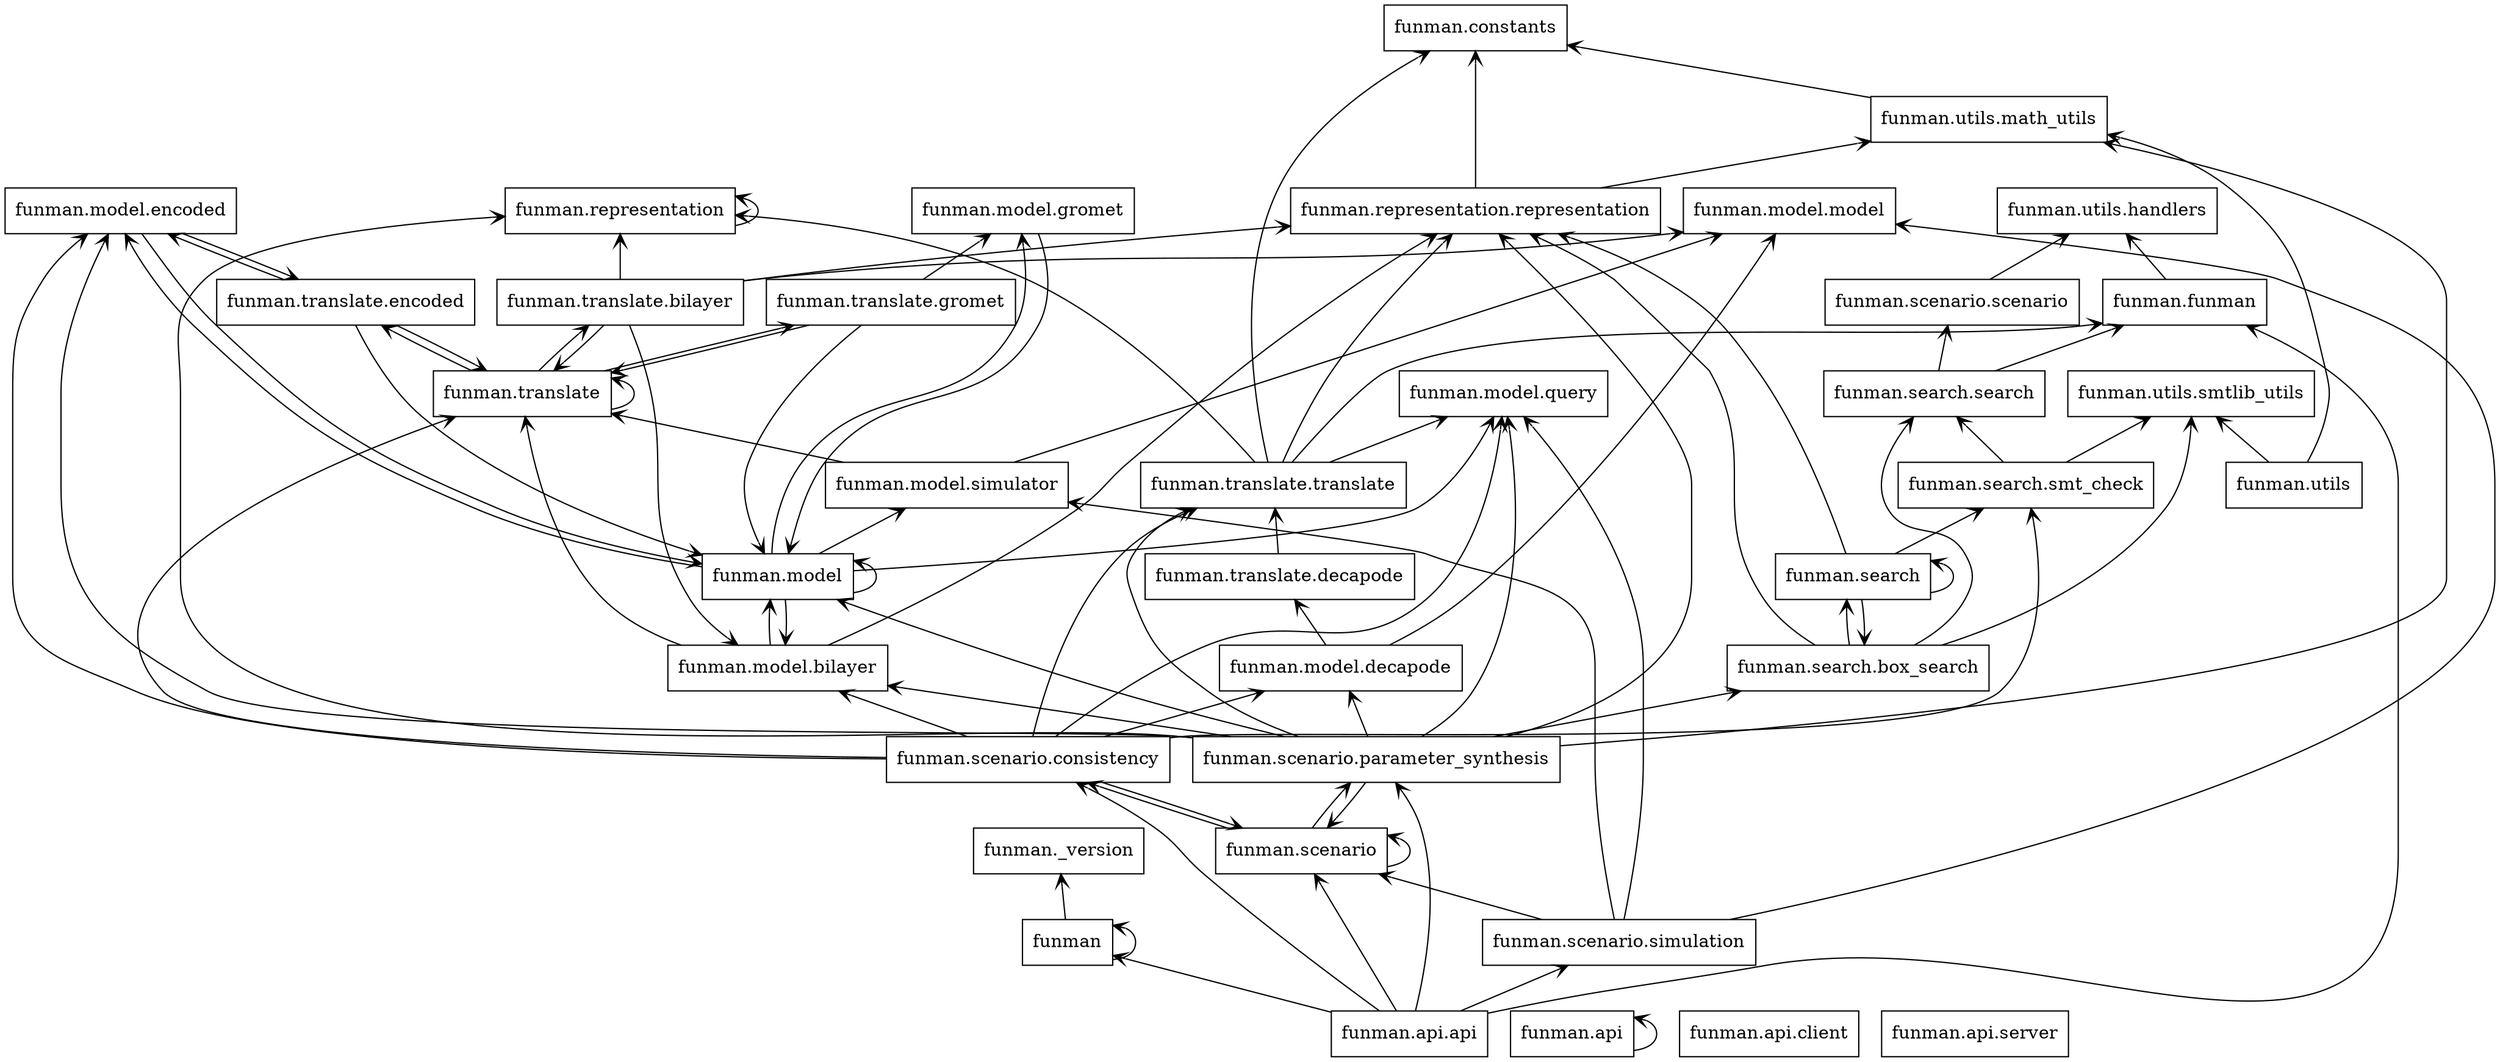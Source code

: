 digraph "packages" {
rankdir=BT
charset="utf-8"
"funman" [color="black", label=<funman>, shape="box", style="solid"];
"funman._version" [color="black", label=<funman._version>, shape="box", style="solid"];
"funman.api" [color="black", label=<funman.api>, shape="box", style="solid"];
"funman.api.api" [color="black", label=<funman.api.api>, shape="box", style="solid"];
"funman.api.client" [color="black", label=<funman.api.client>, shape="box", style="solid"];
"funman.api.server" [color="black", label=<funman.api.server>, shape="box", style="solid"];
"funman.constants" [color="black", label=<funman.constants>, shape="box", style="solid"];
"funman.funman" [color="black", label=<funman.funman>, shape="box", style="solid"];
"funman.model" [color="black", label=<funman.model>, shape="box", style="solid"];
"funman.model.bilayer" [color="black", label=<funman.model.bilayer>, shape="box", style="solid"];
"funman.model.decapode" [color="black", label=<funman.model.decapode>, shape="box", style="solid"];
"funman.model.encoded" [color="black", label=<funman.model.encoded>, shape="box", style="solid"];
"funman.model.gromet" [color="black", label=<funman.model.gromet>, shape="box", style="solid"];
"funman.model.model" [color="black", label=<funman.model.model>, shape="box", style="solid"];
"funman.model.query" [color="black", label=<funman.model.query>, shape="box", style="solid"];
"funman.model.simulator" [color="black", label=<funman.model.simulator>, shape="box", style="solid"];
"funman.representation" [color="black", label=<funman.representation>, shape="box", style="solid"];
"funman.representation.representation" [color="black", label=<funman.representation.representation>, shape="box", style="solid"];
"funman.scenario" [color="black", label=<funman.scenario>, shape="box", style="solid"];
"funman.scenario.consistency" [color="black", label=<funman.scenario.consistency>, shape="box", style="solid"];
"funman.scenario.parameter_synthesis" [color="black", label=<funman.scenario.parameter_synthesis>, shape="box", style="solid"];
"funman.scenario.scenario" [color="black", label=<funman.scenario.scenario>, shape="box", style="solid"];
"funman.scenario.simulation" [color="black", label=<funman.scenario.simulation>, shape="box", style="solid"];
"funman.search" [color="black", label=<funman.search>, shape="box", style="solid"];
"funman.search.box_search" [color="black", label=<funman.search.box_search>, shape="box", style="solid"];
"funman.search.search" [color="black", label=<funman.search.search>, shape="box", style="solid"];
"funman.search.smt_check" [color="black", label=<funman.search.smt_check>, shape="box", style="solid"];
"funman.translate" [color="black", label=<funman.translate>, shape="box", style="solid"];
"funman.translate.bilayer" [color="black", label=<funman.translate.bilayer>, shape="box", style="solid"];
"funman.translate.decapode" [color="black", label=<funman.translate.decapode>, shape="box", style="solid"];
"funman.translate.encoded" [color="black", label=<funman.translate.encoded>, shape="box", style="solid"];
"funman.translate.gromet" [color="black", label=<funman.translate.gromet>, shape="box", style="solid"];
"funman.translate.translate" [color="black", label=<funman.translate.translate>, shape="box", style="solid"];
"funman.utils" [color="black", label=<funman.utils>, shape="box", style="solid"];
"funman.utils.handlers" [color="black", label=<funman.utils.handlers>, shape="box", style="solid"];
"funman.utils.math_utils" [color="black", label=<funman.utils.math_utils>, shape="box", style="solid"];
"funman.utils.smtlib_utils" [color="black", label=<funman.utils.smtlib_utils>, shape="box", style="solid"];
"funman" -> "funman" [arrowhead="open", arrowtail="none"];
"funman" -> "funman._version" [arrowhead="open", arrowtail="none"];
"funman.api" -> "funman.api" [arrowhead="open", arrowtail="none"];
"funman.api.api" -> "funman" [arrowhead="open", arrowtail="none"];
"funman.api.api" -> "funman.funman" [arrowhead="open", arrowtail="none"];
"funman.api.api" -> "funman.scenario" [arrowhead="open", arrowtail="none"];
"funman.api.api" -> "funman.scenario.consistency" [arrowhead="open", arrowtail="none"];
"funman.api.api" -> "funman.scenario.parameter_synthesis" [arrowhead="open", arrowtail="none"];
"funman.api.api" -> "funman.scenario.simulation" [arrowhead="open", arrowtail="none"];
"funman.funman" -> "funman.utils.handlers" [arrowhead="open", arrowtail="none"];
"funman.model" -> "funman.model" [arrowhead="open", arrowtail="none"];
"funman.model" -> "funman.model.bilayer" [arrowhead="open", arrowtail="none"];
"funman.model" -> "funman.model.encoded" [arrowhead="open", arrowtail="none"];
"funman.model" -> "funman.model.gromet" [arrowhead="open", arrowtail="none"];
"funman.model" -> "funman.model.query" [arrowhead="open", arrowtail="none"];
"funman.model" -> "funman.model.simulator" [arrowhead="open", arrowtail="none"];
"funman.model.bilayer" -> "funman.model" [arrowhead="open", arrowtail="none"];
"funman.model.bilayer" -> "funman.representation.representation" [arrowhead="open", arrowtail="none"];
"funman.model.bilayer" -> "funman.translate" [arrowhead="open", arrowtail="none"];
"funman.model.decapode" -> "funman.model.model" [arrowhead="open", arrowtail="none"];
"funman.model.decapode" -> "funman.translate.decapode" [arrowhead="open", arrowtail="none"];
"funman.model.encoded" -> "funman.model" [arrowhead="open", arrowtail="none"];
"funman.model.encoded" -> "funman.translate.encoded" [arrowhead="open", arrowtail="none"];
"funman.model.gromet" -> "funman.model" [arrowhead="open", arrowtail="none"];
"funman.model.simulator" -> "funman.model.model" [arrowhead="open", arrowtail="none"];
"funman.model.simulator" -> "funman.translate" [arrowhead="open", arrowtail="none"];
"funman.representation" -> "funman.representation" [arrowhead="open", arrowtail="none"];
"funman.representation.representation" -> "funman.constants" [arrowhead="open", arrowtail="none"];
"funman.representation.representation" -> "funman.utils.math_utils" [arrowhead="open", arrowtail="none"];
"funman.scenario" -> "funman.scenario" [arrowhead="open", arrowtail="none"];
"funman.scenario" -> "funman.scenario.consistency" [arrowhead="open", arrowtail="none"];
"funman.scenario" -> "funman.scenario.parameter_synthesis" [arrowhead="open", arrowtail="none"];
"funman.scenario.consistency" -> "funman.model.bilayer" [arrowhead="open", arrowtail="none"];
"funman.scenario.consistency" -> "funman.model.decapode" [arrowhead="open", arrowtail="none"];
"funman.scenario.consistency" -> "funman.model.encoded" [arrowhead="open", arrowtail="none"];
"funman.scenario.consistency" -> "funman.model.query" [arrowhead="open", arrowtail="none"];
"funman.scenario.consistency" -> "funman.scenario" [arrowhead="open", arrowtail="none"];
"funman.scenario.consistency" -> "funman.search.smt_check" [arrowhead="open", arrowtail="none"];
"funman.scenario.consistency" -> "funman.translate" [arrowhead="open", arrowtail="none"];
"funman.scenario.consistency" -> "funman.translate.translate" [arrowhead="open", arrowtail="none"];
"funman.scenario.parameter_synthesis" -> "funman.model" [arrowhead="open", arrowtail="none"];
"funman.scenario.parameter_synthesis" -> "funman.model.bilayer" [arrowhead="open", arrowtail="none"];
"funman.scenario.parameter_synthesis" -> "funman.model.decapode" [arrowhead="open", arrowtail="none"];
"funman.scenario.parameter_synthesis" -> "funman.model.encoded" [arrowhead="open", arrowtail="none"];
"funman.scenario.parameter_synthesis" -> "funman.model.query" [arrowhead="open", arrowtail="none"];
"funman.scenario.parameter_synthesis" -> "funman.representation" [arrowhead="open", arrowtail="none"];
"funman.scenario.parameter_synthesis" -> "funman.representation.representation" [arrowhead="open", arrowtail="none"];
"funman.scenario.parameter_synthesis" -> "funman.scenario" [arrowhead="open", arrowtail="none"];
"funman.scenario.parameter_synthesis" -> "funman.search.box_search" [arrowhead="open", arrowtail="none"];
"funman.scenario.parameter_synthesis" -> "funman.translate.translate" [arrowhead="open", arrowtail="none"];
"funman.scenario.parameter_synthesis" -> "funman.utils.math_utils" [arrowhead="open", arrowtail="none"];
"funman.scenario.scenario" -> "funman.utils.handlers" [arrowhead="open", arrowtail="none"];
"funman.scenario.simulation" -> "funman.model.model" [arrowhead="open", arrowtail="none"];
"funman.scenario.simulation" -> "funman.model.query" [arrowhead="open", arrowtail="none"];
"funman.scenario.simulation" -> "funman.model.simulator" [arrowhead="open", arrowtail="none"];
"funman.scenario.simulation" -> "funman.scenario" [arrowhead="open", arrowtail="none"];
"funman.search" -> "funman.representation.representation" [arrowhead="open", arrowtail="none"];
"funman.search" -> "funman.search" [arrowhead="open", arrowtail="none"];
"funman.search" -> "funman.search.box_search" [arrowhead="open", arrowtail="none"];
"funman.search" -> "funman.search.smt_check" [arrowhead="open", arrowtail="none"];
"funman.search.box_search" -> "funman.representation.representation" [arrowhead="open", arrowtail="none"];
"funman.search.box_search" -> "funman.search" [arrowhead="open", arrowtail="none"];
"funman.search.box_search" -> "funman.search.search" [arrowhead="open", arrowtail="none"];
"funman.search.box_search" -> "funman.utils.smtlib_utils" [arrowhead="open", arrowtail="none"];
"funman.search.search" -> "funman.funman" [arrowhead="open", arrowtail="none"];
"funman.search.search" -> "funman.scenario.scenario" [arrowhead="open", arrowtail="none"];
"funman.search.smt_check" -> "funman.search.search" [arrowhead="open", arrowtail="none"];
"funman.search.smt_check" -> "funman.utils.smtlib_utils" [arrowhead="open", arrowtail="none"];
"funman.translate" -> "funman.translate" [arrowhead="open", arrowtail="none"];
"funman.translate" -> "funman.translate.bilayer" [arrowhead="open", arrowtail="none"];
"funman.translate" -> "funman.translate.encoded" [arrowhead="open", arrowtail="none"];
"funman.translate" -> "funman.translate.gromet" [arrowhead="open", arrowtail="none"];
"funman.translate.bilayer" -> "funman.model.bilayer" [arrowhead="open", arrowtail="none"];
"funman.translate.bilayer" -> "funman.model.model" [arrowhead="open", arrowtail="none"];
"funman.translate.bilayer" -> "funman.representation" [arrowhead="open", arrowtail="none"];
"funman.translate.bilayer" -> "funman.representation.representation" [arrowhead="open", arrowtail="none"];
"funman.translate.bilayer" -> "funman.translate" [arrowhead="open", arrowtail="none"];
"funman.translate.decapode" -> "funman.translate.translate" [arrowhead="open", arrowtail="none"];
"funman.translate.encoded" -> "funman.model" [arrowhead="open", arrowtail="none"];
"funman.translate.encoded" -> "funman.model.encoded" [arrowhead="open", arrowtail="none"];
"funman.translate.encoded" -> "funman.translate" [arrowhead="open", arrowtail="none"];
"funman.translate.gromet" -> "funman.model" [arrowhead="open", arrowtail="none"];
"funman.translate.gromet" -> "funman.model.gromet" [arrowhead="open", arrowtail="none"];
"funman.translate.gromet" -> "funman.translate" [arrowhead="open", arrowtail="none"];
"funman.translate.translate" -> "funman.constants" [arrowhead="open", arrowtail="none"];
"funman.translate.translate" -> "funman.funman" [arrowhead="open", arrowtail="none"];
"funman.translate.translate" -> "funman.model.query" [arrowhead="open", arrowtail="none"];
"funman.translate.translate" -> "funman.representation" [arrowhead="open", arrowtail="none"];
"funman.translate.translate" -> "funman.representation.representation" [arrowhead="open", arrowtail="none"];
"funman.utils" -> "funman.utils.math_utils" [arrowhead="open", arrowtail="none"];
"funman.utils" -> "funman.utils.smtlib_utils" [arrowhead="open", arrowtail="none"];
"funman.utils.math_utils" -> "funman.constants" [arrowhead="open", arrowtail="none"];
}
